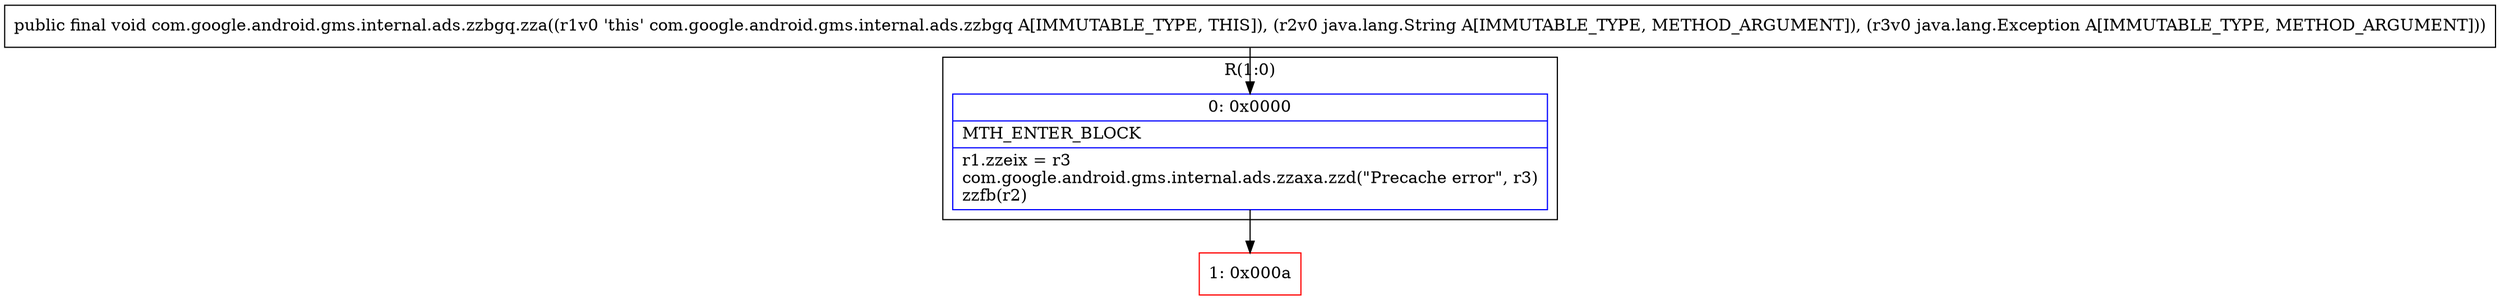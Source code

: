 digraph "CFG forcom.google.android.gms.internal.ads.zzbgq.zza(Ljava\/lang\/String;Ljava\/lang\/Exception;)V" {
subgraph cluster_Region_1436744070 {
label = "R(1:0)";
node [shape=record,color=blue];
Node_0 [shape=record,label="{0\:\ 0x0000|MTH_ENTER_BLOCK\l|r1.zzeix = r3\lcom.google.android.gms.internal.ads.zzaxa.zzd(\"Precache error\", r3)\lzzfb(r2)\l}"];
}
Node_1 [shape=record,color=red,label="{1\:\ 0x000a}"];
MethodNode[shape=record,label="{public final void com.google.android.gms.internal.ads.zzbgq.zza((r1v0 'this' com.google.android.gms.internal.ads.zzbgq A[IMMUTABLE_TYPE, THIS]), (r2v0 java.lang.String A[IMMUTABLE_TYPE, METHOD_ARGUMENT]), (r3v0 java.lang.Exception A[IMMUTABLE_TYPE, METHOD_ARGUMENT])) }"];
MethodNode -> Node_0;
Node_0 -> Node_1;
}

